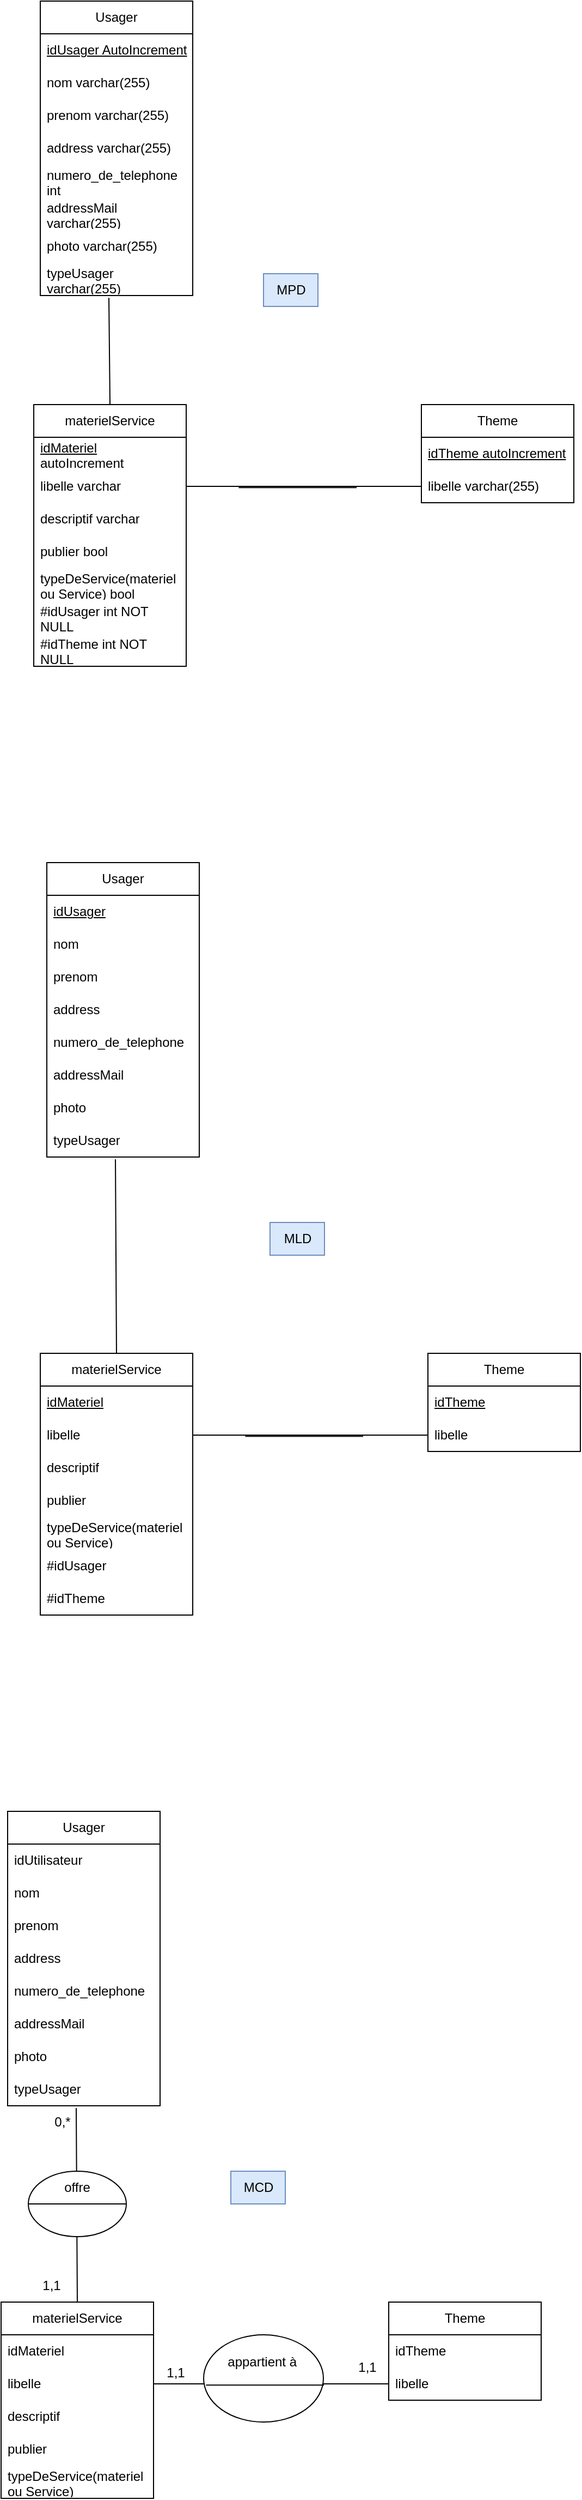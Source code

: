 <mxfile version="23.1.5" type="github">
  <diagram id="C5RBs43oDa-KdzZeNtuy" name="Page-1">
    <mxGraphModel dx="872" dy="473" grid="1" gridSize="10" guides="1" tooltips="1" connect="1" arrows="1" fold="1" page="1" pageScale="1" pageWidth="827" pageHeight="1169" math="0" shadow="0">
      <root>
        <mxCell id="WIyWlLk6GJQsqaUBKTNV-0" />
        <mxCell id="WIyWlLk6GJQsqaUBKTNV-1" parent="WIyWlLk6GJQsqaUBKTNV-0" />
        <mxCell id="BXq9bBCaguw8l1VeSS_p-0" value="Usager" style="swimlane;fontStyle=0;childLayout=stackLayout;horizontal=1;startSize=30;horizontalStack=0;resizeParent=1;resizeParentMax=0;resizeLast=0;collapsible=1;marginBottom=0;whiteSpace=wrap;html=1;" parent="WIyWlLk6GJQsqaUBKTNV-1" vertex="1">
          <mxGeometry x="86" y="2450" width="140" height="270" as="geometry" />
        </mxCell>
        <mxCell id="BXq9bBCaguw8l1VeSS_p-1" value="idUtilisateur" style="text;strokeColor=none;fillColor=none;align=left;verticalAlign=middle;spacingLeft=4;spacingRight=4;overflow=hidden;points=[[0,0.5],[1,0.5]];portConstraint=eastwest;rotatable=0;whiteSpace=wrap;html=1;" parent="BXq9bBCaguw8l1VeSS_p-0" vertex="1">
          <mxGeometry y="30" width="140" height="30" as="geometry" />
        </mxCell>
        <mxCell id="BXq9bBCaguw8l1VeSS_p-2" value="nom" style="text;strokeColor=none;fillColor=none;align=left;verticalAlign=middle;spacingLeft=4;spacingRight=4;overflow=hidden;points=[[0,0.5],[1,0.5]];portConstraint=eastwest;rotatable=0;whiteSpace=wrap;html=1;" parent="BXq9bBCaguw8l1VeSS_p-0" vertex="1">
          <mxGeometry y="60" width="140" height="30" as="geometry" />
        </mxCell>
        <mxCell id="BXq9bBCaguw8l1VeSS_p-3" value="prenom" style="text;strokeColor=none;fillColor=none;align=left;verticalAlign=middle;spacingLeft=4;spacingRight=4;overflow=hidden;points=[[0,0.5],[1,0.5]];portConstraint=eastwest;rotatable=0;whiteSpace=wrap;html=1;" parent="BXq9bBCaguw8l1VeSS_p-0" vertex="1">
          <mxGeometry y="90" width="140" height="30" as="geometry" />
        </mxCell>
        <mxCell id="BXq9bBCaguw8l1VeSS_p-4" value="address&amp;nbsp;" style="text;strokeColor=none;fillColor=none;align=left;verticalAlign=middle;spacingLeft=4;spacingRight=4;overflow=hidden;points=[[0,0.5],[1,0.5]];portConstraint=eastwest;rotatable=0;whiteSpace=wrap;html=1;" parent="BXq9bBCaguw8l1VeSS_p-0" vertex="1">
          <mxGeometry y="120" width="140" height="30" as="geometry" />
        </mxCell>
        <mxCell id="BXq9bBCaguw8l1VeSS_p-5" value="numero_de_telephone" style="text;strokeColor=none;fillColor=none;align=left;verticalAlign=middle;spacingLeft=4;spacingRight=4;overflow=hidden;points=[[0,0.5],[1,0.5]];portConstraint=eastwest;rotatable=0;whiteSpace=wrap;html=1;" parent="BXq9bBCaguw8l1VeSS_p-0" vertex="1">
          <mxGeometry y="150" width="140" height="30" as="geometry" />
        </mxCell>
        <mxCell id="BXq9bBCaguw8l1VeSS_p-6" value="addressMail" style="text;strokeColor=none;fillColor=none;align=left;verticalAlign=middle;spacingLeft=4;spacingRight=4;overflow=hidden;points=[[0,0.5],[1,0.5]];portConstraint=eastwest;rotatable=0;whiteSpace=wrap;html=1;" parent="BXq9bBCaguw8l1VeSS_p-0" vertex="1">
          <mxGeometry y="180" width="140" height="30" as="geometry" />
        </mxCell>
        <mxCell id="BXq9bBCaguw8l1VeSS_p-7" value="photo" style="text;strokeColor=none;fillColor=none;align=left;verticalAlign=middle;spacingLeft=4;spacingRight=4;overflow=hidden;points=[[0,0.5],[1,0.5]];portConstraint=eastwest;rotatable=0;whiteSpace=wrap;html=1;" parent="BXq9bBCaguw8l1VeSS_p-0" vertex="1">
          <mxGeometry y="210" width="140" height="30" as="geometry" />
        </mxCell>
        <mxCell id="BXq9bBCaguw8l1VeSS_p-8" value="typeUsager" style="text;strokeColor=none;fillColor=none;align=left;verticalAlign=middle;spacingLeft=4;spacingRight=4;overflow=hidden;points=[[0,0.5],[1,0.5]];portConstraint=eastwest;rotatable=0;whiteSpace=wrap;html=1;" parent="BXq9bBCaguw8l1VeSS_p-0" vertex="1">
          <mxGeometry y="240" width="140" height="30" as="geometry" />
        </mxCell>
        <mxCell id="BXq9bBCaguw8l1VeSS_p-9" value="Theme" style="swimlane;fontStyle=0;childLayout=stackLayout;horizontal=1;startSize=30;horizontalStack=0;resizeParent=1;resizeParentMax=0;resizeLast=0;collapsible=1;marginBottom=0;whiteSpace=wrap;html=1;" parent="WIyWlLk6GJQsqaUBKTNV-1" vertex="1">
          <mxGeometry x="436" y="2900" width="140" height="90" as="geometry" />
        </mxCell>
        <mxCell id="BXq9bBCaguw8l1VeSS_p-10" value="idTheme" style="text;strokeColor=none;fillColor=none;align=left;verticalAlign=middle;spacingLeft=4;spacingRight=4;overflow=hidden;points=[[0,0.5],[1,0.5]];portConstraint=eastwest;rotatable=0;whiteSpace=wrap;html=1;" parent="BXq9bBCaguw8l1VeSS_p-9" vertex="1">
          <mxGeometry y="30" width="140" height="30" as="geometry" />
        </mxCell>
        <mxCell id="BXq9bBCaguw8l1VeSS_p-11" value="libelle" style="text;strokeColor=none;fillColor=none;align=left;verticalAlign=middle;spacingLeft=4;spacingRight=4;overflow=hidden;points=[[0,0.5],[1,0.5]];portConstraint=eastwest;rotatable=0;whiteSpace=wrap;html=1;" parent="BXq9bBCaguw8l1VeSS_p-9" vertex="1">
          <mxGeometry y="60" width="140" height="30" as="geometry" />
        </mxCell>
        <mxCell id="BXq9bBCaguw8l1VeSS_p-12" value="materielService" style="swimlane;fontStyle=0;childLayout=stackLayout;horizontal=1;startSize=30;horizontalStack=0;resizeParent=1;resizeParentMax=0;resizeLast=0;collapsible=1;marginBottom=0;whiteSpace=wrap;html=1;" parent="WIyWlLk6GJQsqaUBKTNV-1" vertex="1">
          <mxGeometry x="80" y="2900" width="140" height="180" as="geometry" />
        </mxCell>
        <mxCell id="BXq9bBCaguw8l1VeSS_p-13" value="idMateriel" style="text;strokeColor=none;fillColor=none;align=left;verticalAlign=middle;spacingLeft=4;spacingRight=4;overflow=hidden;points=[[0,0.5],[1,0.5]];portConstraint=eastwest;rotatable=0;whiteSpace=wrap;html=1;" parent="BXq9bBCaguw8l1VeSS_p-12" vertex="1">
          <mxGeometry y="30" width="140" height="30" as="geometry" />
        </mxCell>
        <mxCell id="BXq9bBCaguw8l1VeSS_p-14" value="libelle" style="text;strokeColor=none;fillColor=none;align=left;verticalAlign=middle;spacingLeft=4;spacingRight=4;overflow=hidden;points=[[0,0.5],[1,0.5]];portConstraint=eastwest;rotatable=0;whiteSpace=wrap;html=1;" parent="BXq9bBCaguw8l1VeSS_p-12" vertex="1">
          <mxGeometry y="60" width="140" height="30" as="geometry" />
        </mxCell>
        <mxCell id="BXq9bBCaguw8l1VeSS_p-15" value="descriptif" style="text;strokeColor=none;fillColor=none;align=left;verticalAlign=middle;spacingLeft=4;spacingRight=4;overflow=hidden;points=[[0,0.5],[1,0.5]];portConstraint=eastwest;rotatable=0;whiteSpace=wrap;html=1;" parent="BXq9bBCaguw8l1VeSS_p-12" vertex="1">
          <mxGeometry y="90" width="140" height="30" as="geometry" />
        </mxCell>
        <mxCell id="BXq9bBCaguw8l1VeSS_p-16" value="publier" style="text;strokeColor=none;fillColor=none;align=left;verticalAlign=middle;spacingLeft=4;spacingRight=4;overflow=hidden;points=[[0,0.5],[1,0.5]];portConstraint=eastwest;rotatable=0;whiteSpace=wrap;html=1;" parent="BXq9bBCaguw8l1VeSS_p-12" vertex="1">
          <mxGeometry y="120" width="140" height="30" as="geometry" />
        </mxCell>
        <mxCell id="BXq9bBCaguw8l1VeSS_p-17" value="typeDeService(materiel ou Service)" style="text;strokeColor=none;fillColor=none;align=left;verticalAlign=middle;spacingLeft=4;spacingRight=4;overflow=hidden;points=[[0,0.5],[1,0.5]];portConstraint=eastwest;rotatable=0;whiteSpace=wrap;html=1;" parent="BXq9bBCaguw8l1VeSS_p-12" vertex="1">
          <mxGeometry y="150" width="140" height="30" as="geometry" />
        </mxCell>
        <mxCell id="BXq9bBCaguw8l1VeSS_p-18" value="" style="endArrow=none;html=1;rounded=0;entryX=0.45;entryY=1.069;entryDx=0;entryDy=0;entryPerimeter=0;exitX=0.5;exitY=0;exitDx=0;exitDy=0;" parent="WIyWlLk6GJQsqaUBKTNV-1" source="BXq9bBCaguw8l1VeSS_p-12" target="BXq9bBCaguw8l1VeSS_p-8" edge="1">
          <mxGeometry width="50" height="50" relative="1" as="geometry">
            <mxPoint x="306" y="2810" as="sourcePoint" />
            <mxPoint x="356" y="2760" as="targetPoint" />
            <Array as="points" />
          </mxGeometry>
        </mxCell>
        <mxCell id="BXq9bBCaguw8l1VeSS_p-19" value="" style="ellipse;whiteSpace=wrap;html=1;" parent="WIyWlLk6GJQsqaUBKTNV-1" vertex="1">
          <mxGeometry x="105" y="2780" width="90" height="60" as="geometry" />
        </mxCell>
        <mxCell id="BXq9bBCaguw8l1VeSS_p-20" style="edgeStyle=orthogonalEdgeStyle;rounded=0;orthogonalLoop=1;jettySize=auto;html=1;exitX=1;exitY=0.5;exitDx=0;exitDy=0;entryX=0;entryY=0.5;entryDx=0;entryDy=0;endArrow=none;endFill=0;" parent="WIyWlLk6GJQsqaUBKTNV-1" source="BXq9bBCaguw8l1VeSS_p-14" target="BXq9bBCaguw8l1VeSS_p-11" edge="1">
          <mxGeometry relative="1" as="geometry" />
        </mxCell>
        <mxCell id="BXq9bBCaguw8l1VeSS_p-21" value="" style="ellipse;whiteSpace=wrap;html=1;" parent="WIyWlLk6GJQsqaUBKTNV-1" vertex="1">
          <mxGeometry x="266" y="2930" width="110" height="80" as="geometry" />
        </mxCell>
        <mxCell id="BXq9bBCaguw8l1VeSS_p-22" value="0,*" style="text;html=1;align=center;verticalAlign=middle;resizable=0;points=[];autosize=1;strokeColor=none;fillColor=none;" parent="WIyWlLk6GJQsqaUBKTNV-1" vertex="1">
          <mxGeometry x="116" y="2720" width="40" height="30" as="geometry" />
        </mxCell>
        <mxCell id="BXq9bBCaguw8l1VeSS_p-23" value="1,1" style="text;html=1;align=center;verticalAlign=middle;resizable=0;points=[];autosize=1;strokeColor=none;fillColor=none;" parent="WIyWlLk6GJQsqaUBKTNV-1" vertex="1">
          <mxGeometry x="106" y="2870" width="40" height="30" as="geometry" />
        </mxCell>
        <mxCell id="BXq9bBCaguw8l1VeSS_p-24" value="1,1" style="text;html=1;align=center;verticalAlign=middle;resizable=0;points=[];autosize=1;strokeColor=none;fillColor=none;" parent="WIyWlLk6GJQsqaUBKTNV-1" vertex="1">
          <mxGeometry x="220" y="2950" width="40" height="30" as="geometry" />
        </mxCell>
        <mxCell id="BXq9bBCaguw8l1VeSS_p-25" value="1,1" style="text;html=1;align=center;verticalAlign=middle;resizable=0;points=[];autosize=1;strokeColor=none;fillColor=none;" parent="WIyWlLk6GJQsqaUBKTNV-1" vertex="1">
          <mxGeometry x="396" y="2945" width="40" height="30" as="geometry" />
        </mxCell>
        <mxCell id="BXq9bBCaguw8l1VeSS_p-26" value="" style="endArrow=none;html=1;rounded=0;exitX=0;exitY=0.5;exitDx=0;exitDy=0;entryX=1;entryY=0.5;entryDx=0;entryDy=0;" parent="WIyWlLk6GJQsqaUBKTNV-1" source="BXq9bBCaguw8l1VeSS_p-19" target="BXq9bBCaguw8l1VeSS_p-19" edge="1">
          <mxGeometry width="50" height="50" relative="1" as="geometry">
            <mxPoint x="286" y="2720" as="sourcePoint" />
            <mxPoint x="336" y="2670" as="targetPoint" />
            <Array as="points" />
          </mxGeometry>
        </mxCell>
        <mxCell id="BXq9bBCaguw8l1VeSS_p-27" value="" style="endArrow=none;html=1;rounded=0;exitX=0.02;exitY=0.577;exitDx=0;exitDy=0;entryX=1.005;entryY=0.577;entryDx=0;entryDy=0;exitPerimeter=0;entryPerimeter=0;" parent="WIyWlLk6GJQsqaUBKTNV-1" source="BXq9bBCaguw8l1VeSS_p-21" target="BXq9bBCaguw8l1VeSS_p-21" edge="1">
          <mxGeometry width="50" height="50" relative="1" as="geometry">
            <mxPoint x="276" y="2975" as="sourcePoint" />
            <mxPoint x="366" y="2975" as="targetPoint" />
            <Array as="points" />
          </mxGeometry>
        </mxCell>
        <mxCell id="BXq9bBCaguw8l1VeSS_p-28" value="offre" style="text;html=1;align=center;verticalAlign=middle;whiteSpace=wrap;rounded=0;" parent="WIyWlLk6GJQsqaUBKTNV-1" vertex="1">
          <mxGeometry x="120" y="2780" width="60" height="30" as="geometry" />
        </mxCell>
        <mxCell id="BXq9bBCaguw8l1VeSS_p-29" value="appartient à&amp;nbsp;" style="text;html=1;align=center;verticalAlign=middle;resizable=0;points=[];autosize=1;strokeColor=none;fillColor=none;" parent="WIyWlLk6GJQsqaUBKTNV-1" vertex="1">
          <mxGeometry x="276" y="2940" width="90" height="30" as="geometry" />
        </mxCell>
        <mxCell id="BXq9bBCaguw8l1VeSS_p-30" value="MCD" style="text;html=1;align=center;verticalAlign=middle;resizable=0;points=[];autosize=1;strokeColor=#6c8ebf;fillColor=#dae8fc;" parent="WIyWlLk6GJQsqaUBKTNV-1" vertex="1">
          <mxGeometry x="291" y="2780" width="50" height="30" as="geometry" />
        </mxCell>
        <mxCell id="BXq9bBCaguw8l1VeSS_p-31" value="Usager" style="swimlane;fontStyle=0;childLayout=stackLayout;horizontal=1;startSize=30;horizontalStack=0;resizeParent=1;resizeParentMax=0;resizeLast=0;collapsible=1;marginBottom=0;whiteSpace=wrap;html=1;" parent="WIyWlLk6GJQsqaUBKTNV-1" vertex="1">
          <mxGeometry x="122" y="1580" width="140" height="270" as="geometry" />
        </mxCell>
        <mxCell id="BXq9bBCaguw8l1VeSS_p-32" value="&lt;u&gt;idUsager&lt;/u&gt;" style="text;strokeColor=none;fillColor=none;align=left;verticalAlign=middle;spacingLeft=4;spacingRight=4;overflow=hidden;points=[[0,0.5],[1,0.5]];portConstraint=eastwest;rotatable=0;whiteSpace=wrap;html=1;" parent="BXq9bBCaguw8l1VeSS_p-31" vertex="1">
          <mxGeometry y="30" width="140" height="30" as="geometry" />
        </mxCell>
        <mxCell id="BXq9bBCaguw8l1VeSS_p-33" value="nom" style="text;strokeColor=none;fillColor=none;align=left;verticalAlign=middle;spacingLeft=4;spacingRight=4;overflow=hidden;points=[[0,0.5],[1,0.5]];portConstraint=eastwest;rotatable=0;whiteSpace=wrap;html=1;" parent="BXq9bBCaguw8l1VeSS_p-31" vertex="1">
          <mxGeometry y="60" width="140" height="30" as="geometry" />
        </mxCell>
        <mxCell id="BXq9bBCaguw8l1VeSS_p-34" value="prenom" style="text;strokeColor=none;fillColor=none;align=left;verticalAlign=middle;spacingLeft=4;spacingRight=4;overflow=hidden;points=[[0,0.5],[1,0.5]];portConstraint=eastwest;rotatable=0;whiteSpace=wrap;html=1;" parent="BXq9bBCaguw8l1VeSS_p-31" vertex="1">
          <mxGeometry y="90" width="140" height="30" as="geometry" />
        </mxCell>
        <mxCell id="BXq9bBCaguw8l1VeSS_p-35" value="address&amp;nbsp;" style="text;strokeColor=none;fillColor=none;align=left;verticalAlign=middle;spacingLeft=4;spacingRight=4;overflow=hidden;points=[[0,0.5],[1,0.5]];portConstraint=eastwest;rotatable=0;whiteSpace=wrap;html=1;" parent="BXq9bBCaguw8l1VeSS_p-31" vertex="1">
          <mxGeometry y="120" width="140" height="30" as="geometry" />
        </mxCell>
        <mxCell id="BXq9bBCaguw8l1VeSS_p-36" value="numero_de_telephone" style="text;strokeColor=none;fillColor=none;align=left;verticalAlign=middle;spacingLeft=4;spacingRight=4;overflow=hidden;points=[[0,0.5],[1,0.5]];portConstraint=eastwest;rotatable=0;whiteSpace=wrap;html=1;" parent="BXq9bBCaguw8l1VeSS_p-31" vertex="1">
          <mxGeometry y="150" width="140" height="30" as="geometry" />
        </mxCell>
        <mxCell id="BXq9bBCaguw8l1VeSS_p-37" value="addressMail" style="text;strokeColor=none;fillColor=none;align=left;verticalAlign=middle;spacingLeft=4;spacingRight=4;overflow=hidden;points=[[0,0.5],[1,0.5]];portConstraint=eastwest;rotatable=0;whiteSpace=wrap;html=1;" parent="BXq9bBCaguw8l1VeSS_p-31" vertex="1">
          <mxGeometry y="180" width="140" height="30" as="geometry" />
        </mxCell>
        <mxCell id="BXq9bBCaguw8l1VeSS_p-38" value="photo" style="text;strokeColor=none;fillColor=none;align=left;verticalAlign=middle;spacingLeft=4;spacingRight=4;overflow=hidden;points=[[0,0.5],[1,0.5]];portConstraint=eastwest;rotatable=0;whiteSpace=wrap;html=1;" parent="BXq9bBCaguw8l1VeSS_p-31" vertex="1">
          <mxGeometry y="210" width="140" height="30" as="geometry" />
        </mxCell>
        <mxCell id="BXq9bBCaguw8l1VeSS_p-39" value="typeUsager" style="text;strokeColor=none;fillColor=none;align=left;verticalAlign=middle;spacingLeft=4;spacingRight=4;overflow=hidden;points=[[0,0.5],[1,0.5]];portConstraint=eastwest;rotatable=0;whiteSpace=wrap;html=1;" parent="BXq9bBCaguw8l1VeSS_p-31" vertex="1">
          <mxGeometry y="240" width="140" height="30" as="geometry" />
        </mxCell>
        <mxCell id="BXq9bBCaguw8l1VeSS_p-40" value="Theme" style="swimlane;fontStyle=0;childLayout=stackLayout;horizontal=1;startSize=30;horizontalStack=0;resizeParent=1;resizeParentMax=0;resizeLast=0;collapsible=1;marginBottom=0;whiteSpace=wrap;html=1;" parent="WIyWlLk6GJQsqaUBKTNV-1" vertex="1">
          <mxGeometry x="472" y="2030" width="140" height="90" as="geometry" />
        </mxCell>
        <mxCell id="BXq9bBCaguw8l1VeSS_p-41" value="&lt;u&gt;idTheme&lt;/u&gt;" style="text;strokeColor=none;fillColor=none;align=left;verticalAlign=middle;spacingLeft=4;spacingRight=4;overflow=hidden;points=[[0,0.5],[1,0.5]];portConstraint=eastwest;rotatable=0;whiteSpace=wrap;html=1;" parent="BXq9bBCaguw8l1VeSS_p-40" vertex="1">
          <mxGeometry y="30" width="140" height="30" as="geometry" />
        </mxCell>
        <mxCell id="BXq9bBCaguw8l1VeSS_p-42" value="libelle" style="text;strokeColor=none;fillColor=none;align=left;verticalAlign=middle;spacingLeft=4;spacingRight=4;overflow=hidden;points=[[0,0.5],[1,0.5]];portConstraint=eastwest;rotatable=0;whiteSpace=wrap;html=1;" parent="BXq9bBCaguw8l1VeSS_p-40" vertex="1">
          <mxGeometry y="60" width="140" height="30" as="geometry" />
        </mxCell>
        <mxCell id="BXq9bBCaguw8l1VeSS_p-43" value="materielService" style="swimlane;fontStyle=0;childLayout=stackLayout;horizontal=1;startSize=30;horizontalStack=0;resizeParent=1;resizeParentMax=0;resizeLast=0;collapsible=1;marginBottom=0;whiteSpace=wrap;html=1;" parent="WIyWlLk6GJQsqaUBKTNV-1" vertex="1">
          <mxGeometry x="116" y="2030" width="140" height="240" as="geometry" />
        </mxCell>
        <mxCell id="BXq9bBCaguw8l1VeSS_p-44" value="&lt;u&gt;idMateriel&lt;/u&gt;" style="text;strokeColor=none;fillColor=none;align=left;verticalAlign=middle;spacingLeft=4;spacingRight=4;overflow=hidden;points=[[0,0.5],[1,0.5]];portConstraint=eastwest;rotatable=0;whiteSpace=wrap;html=1;" parent="BXq9bBCaguw8l1VeSS_p-43" vertex="1">
          <mxGeometry y="30" width="140" height="30" as="geometry" />
        </mxCell>
        <mxCell id="BXq9bBCaguw8l1VeSS_p-45" value="libelle" style="text;strokeColor=none;fillColor=none;align=left;verticalAlign=middle;spacingLeft=4;spacingRight=4;overflow=hidden;points=[[0,0.5],[1,0.5]];portConstraint=eastwest;rotatable=0;whiteSpace=wrap;html=1;" parent="BXq9bBCaguw8l1VeSS_p-43" vertex="1">
          <mxGeometry y="60" width="140" height="30" as="geometry" />
        </mxCell>
        <mxCell id="BXq9bBCaguw8l1VeSS_p-46" value="descriptif" style="text;strokeColor=none;fillColor=none;align=left;verticalAlign=middle;spacingLeft=4;spacingRight=4;overflow=hidden;points=[[0,0.5],[1,0.5]];portConstraint=eastwest;rotatable=0;whiteSpace=wrap;html=1;" parent="BXq9bBCaguw8l1VeSS_p-43" vertex="1">
          <mxGeometry y="90" width="140" height="30" as="geometry" />
        </mxCell>
        <mxCell id="BXq9bBCaguw8l1VeSS_p-47" value="publier" style="text;strokeColor=none;fillColor=none;align=left;verticalAlign=middle;spacingLeft=4;spacingRight=4;overflow=hidden;points=[[0,0.5],[1,0.5]];portConstraint=eastwest;rotatable=0;whiteSpace=wrap;html=1;" parent="BXq9bBCaguw8l1VeSS_p-43" vertex="1">
          <mxGeometry y="120" width="140" height="30" as="geometry" />
        </mxCell>
        <mxCell id="BXq9bBCaguw8l1VeSS_p-48" value="typeDeService(materiel ou Service)" style="text;strokeColor=none;fillColor=none;align=left;verticalAlign=middle;spacingLeft=4;spacingRight=4;overflow=hidden;points=[[0,0.5],[1,0.5]];portConstraint=eastwest;rotatable=0;whiteSpace=wrap;html=1;" parent="BXq9bBCaguw8l1VeSS_p-43" vertex="1">
          <mxGeometry y="150" width="140" height="30" as="geometry" />
        </mxCell>
        <mxCell id="BXq9bBCaguw8l1VeSS_p-49" value="#idUsager" style="text;strokeColor=none;fillColor=none;align=left;verticalAlign=middle;spacingLeft=4;spacingRight=4;overflow=hidden;points=[[0,0.5],[1,0.5]];portConstraint=eastwest;rotatable=0;whiteSpace=wrap;html=1;" parent="BXq9bBCaguw8l1VeSS_p-43" vertex="1">
          <mxGeometry y="180" width="140" height="30" as="geometry" />
        </mxCell>
        <mxCell id="BXq9bBCaguw8l1VeSS_p-50" value="#idTheme" style="text;strokeColor=none;fillColor=none;align=left;verticalAlign=middle;spacingLeft=4;spacingRight=4;overflow=hidden;points=[[0,0.5],[1,0.5]];portConstraint=eastwest;rotatable=0;whiteSpace=wrap;html=1;" parent="BXq9bBCaguw8l1VeSS_p-43" vertex="1">
          <mxGeometry y="210" width="140" height="30" as="geometry" />
        </mxCell>
        <mxCell id="BXq9bBCaguw8l1VeSS_p-51" value="" style="endArrow=none;html=1;rounded=0;entryX=0.45;entryY=1.069;entryDx=0;entryDy=0;entryPerimeter=0;exitX=0.5;exitY=0;exitDx=0;exitDy=0;" parent="WIyWlLk6GJQsqaUBKTNV-1" source="BXq9bBCaguw8l1VeSS_p-43" target="BXq9bBCaguw8l1VeSS_p-39" edge="1">
          <mxGeometry width="50" height="50" relative="1" as="geometry">
            <mxPoint x="342" y="1940" as="sourcePoint" />
            <mxPoint x="392" y="1890" as="targetPoint" />
            <Array as="points" />
          </mxGeometry>
        </mxCell>
        <mxCell id="BXq9bBCaguw8l1VeSS_p-52" style="edgeStyle=orthogonalEdgeStyle;rounded=0;orthogonalLoop=1;jettySize=auto;html=1;exitX=1;exitY=0.5;exitDx=0;exitDy=0;entryX=0;entryY=0.5;entryDx=0;entryDy=0;endArrow=none;endFill=0;" parent="WIyWlLk6GJQsqaUBKTNV-1" source="BXq9bBCaguw8l1VeSS_p-45" target="BXq9bBCaguw8l1VeSS_p-42" edge="1">
          <mxGeometry relative="1" as="geometry" />
        </mxCell>
        <mxCell id="BXq9bBCaguw8l1VeSS_p-53" value="" style="endArrow=none;html=1;rounded=0;exitX=0.02;exitY=0.577;exitDx=0;exitDy=0;entryX=1.005;entryY=0.577;entryDx=0;entryDy=0;exitPerimeter=0;entryPerimeter=0;" parent="WIyWlLk6GJQsqaUBKTNV-1" edge="1">
          <mxGeometry width="50" height="50" relative="1" as="geometry">
            <mxPoint x="304.2" y="2106.16" as="sourcePoint" />
            <mxPoint x="412.55" y="2106.16" as="targetPoint" />
            <Array as="points" />
          </mxGeometry>
        </mxCell>
        <mxCell id="BXq9bBCaguw8l1VeSS_p-54" value="MLD" style="text;html=1;align=center;verticalAlign=middle;resizable=0;points=[];autosize=1;strokeColor=#6c8ebf;fillColor=#dae8fc;" parent="WIyWlLk6GJQsqaUBKTNV-1" vertex="1">
          <mxGeometry x="327" y="1910" width="50" height="30" as="geometry" />
        </mxCell>
        <mxCell id="BXq9bBCaguw8l1VeSS_p-55" value="Usager" style="swimlane;fontStyle=0;childLayout=stackLayout;horizontal=1;startSize=30;horizontalStack=0;resizeParent=1;resizeParentMax=0;resizeLast=0;collapsible=1;marginBottom=0;whiteSpace=wrap;html=1;" parent="WIyWlLk6GJQsqaUBKTNV-1" vertex="1">
          <mxGeometry x="116" y="790" width="140" height="270" as="geometry" />
        </mxCell>
        <mxCell id="BXq9bBCaguw8l1VeSS_p-56" value="&lt;u&gt;idUsager AutoIncrement&lt;/u&gt;" style="text;strokeColor=none;fillColor=none;align=left;verticalAlign=middle;spacingLeft=4;spacingRight=4;overflow=hidden;points=[[0,0.5],[1,0.5]];portConstraint=eastwest;rotatable=0;whiteSpace=wrap;html=1;" parent="BXq9bBCaguw8l1VeSS_p-55" vertex="1">
          <mxGeometry y="30" width="140" height="30" as="geometry" />
        </mxCell>
        <mxCell id="BXq9bBCaguw8l1VeSS_p-57" value="nom varchar(255)" style="text;strokeColor=none;fillColor=none;align=left;verticalAlign=middle;spacingLeft=4;spacingRight=4;overflow=hidden;points=[[0,0.5],[1,0.5]];portConstraint=eastwest;rotatable=0;whiteSpace=wrap;html=1;" parent="BXq9bBCaguw8l1VeSS_p-55" vertex="1">
          <mxGeometry y="60" width="140" height="30" as="geometry" />
        </mxCell>
        <mxCell id="BXq9bBCaguw8l1VeSS_p-58" value="prenom varchar(255)" style="text;strokeColor=none;fillColor=none;align=left;verticalAlign=middle;spacingLeft=4;spacingRight=4;overflow=hidden;points=[[0,0.5],[1,0.5]];portConstraint=eastwest;rotatable=0;whiteSpace=wrap;html=1;" parent="BXq9bBCaguw8l1VeSS_p-55" vertex="1">
          <mxGeometry y="90" width="140" height="30" as="geometry" />
        </mxCell>
        <mxCell id="BXq9bBCaguw8l1VeSS_p-59" value="address varchar(255)" style="text;strokeColor=none;fillColor=none;align=left;verticalAlign=middle;spacingLeft=4;spacingRight=4;overflow=hidden;points=[[0,0.5],[1,0.5]];portConstraint=eastwest;rotatable=0;whiteSpace=wrap;html=1;" parent="BXq9bBCaguw8l1VeSS_p-55" vertex="1">
          <mxGeometry y="120" width="140" height="30" as="geometry" />
        </mxCell>
        <mxCell id="BXq9bBCaguw8l1VeSS_p-60" value="numero_de_telephone int" style="text;strokeColor=none;fillColor=none;align=left;verticalAlign=middle;spacingLeft=4;spacingRight=4;overflow=hidden;points=[[0,0.5],[1,0.5]];portConstraint=eastwest;rotatable=0;whiteSpace=wrap;html=1;" parent="BXq9bBCaguw8l1VeSS_p-55" vertex="1">
          <mxGeometry y="150" width="140" height="30" as="geometry" />
        </mxCell>
        <mxCell id="BXq9bBCaguw8l1VeSS_p-61" value="addressMail varchar(255)" style="text;strokeColor=none;fillColor=none;align=left;verticalAlign=middle;spacingLeft=4;spacingRight=4;overflow=hidden;points=[[0,0.5],[1,0.5]];portConstraint=eastwest;rotatable=0;whiteSpace=wrap;html=1;" parent="BXq9bBCaguw8l1VeSS_p-55" vertex="1">
          <mxGeometry y="180" width="140" height="30" as="geometry" />
        </mxCell>
        <mxCell id="BXq9bBCaguw8l1VeSS_p-62" value="photo varchar(255)" style="text;strokeColor=none;fillColor=none;align=left;verticalAlign=middle;spacingLeft=4;spacingRight=4;overflow=hidden;points=[[0,0.5],[1,0.5]];portConstraint=eastwest;rotatable=0;whiteSpace=wrap;html=1;" parent="BXq9bBCaguw8l1VeSS_p-55" vertex="1">
          <mxGeometry y="210" width="140" height="30" as="geometry" />
        </mxCell>
        <mxCell id="BXq9bBCaguw8l1VeSS_p-63" value="typeUsager varchar(255)" style="text;strokeColor=none;fillColor=none;align=left;verticalAlign=middle;spacingLeft=4;spacingRight=4;overflow=hidden;points=[[0,0.5],[1,0.5]];portConstraint=eastwest;rotatable=0;whiteSpace=wrap;html=1;" parent="BXq9bBCaguw8l1VeSS_p-55" vertex="1">
          <mxGeometry y="240" width="140" height="30" as="geometry" />
        </mxCell>
        <mxCell id="BXq9bBCaguw8l1VeSS_p-64" value="Theme" style="swimlane;fontStyle=0;childLayout=stackLayout;horizontal=1;startSize=30;horizontalStack=0;resizeParent=1;resizeParentMax=0;resizeLast=0;collapsible=1;marginBottom=0;whiteSpace=wrap;html=1;" parent="WIyWlLk6GJQsqaUBKTNV-1" vertex="1">
          <mxGeometry x="466" y="1160" width="140" height="90" as="geometry" />
        </mxCell>
        <mxCell id="BXq9bBCaguw8l1VeSS_p-65" value="&lt;u&gt;idTheme autoIncrement&lt;/u&gt;" style="text;strokeColor=none;fillColor=none;align=left;verticalAlign=middle;spacingLeft=4;spacingRight=4;overflow=hidden;points=[[0,0.5],[1,0.5]];portConstraint=eastwest;rotatable=0;whiteSpace=wrap;html=1;" parent="BXq9bBCaguw8l1VeSS_p-64" vertex="1">
          <mxGeometry y="30" width="140" height="30" as="geometry" />
        </mxCell>
        <mxCell id="BXq9bBCaguw8l1VeSS_p-66" value="libelle varchar(255)" style="text;strokeColor=none;fillColor=none;align=left;verticalAlign=middle;spacingLeft=4;spacingRight=4;overflow=hidden;points=[[0,0.5],[1,0.5]];portConstraint=eastwest;rotatable=0;whiteSpace=wrap;html=1;" parent="BXq9bBCaguw8l1VeSS_p-64" vertex="1">
          <mxGeometry y="60" width="140" height="30" as="geometry" />
        </mxCell>
        <mxCell id="BXq9bBCaguw8l1VeSS_p-67" value="materielService" style="swimlane;fontStyle=0;childLayout=stackLayout;horizontal=1;startSize=30;horizontalStack=0;resizeParent=1;resizeParentMax=0;resizeLast=0;collapsible=1;marginBottom=0;whiteSpace=wrap;html=1;" parent="WIyWlLk6GJQsqaUBKTNV-1" vertex="1">
          <mxGeometry x="110" y="1160" width="140" height="240" as="geometry" />
        </mxCell>
        <mxCell id="BXq9bBCaguw8l1VeSS_p-68" value="&lt;u&gt;idMateriel autoIncrement&lt;/u&gt;" style="text;strokeColor=none;fillColor=none;align=left;verticalAlign=middle;spacingLeft=4;spacingRight=4;overflow=hidden;points=[[0,0.5],[1,0.5]];portConstraint=eastwest;rotatable=0;whiteSpace=wrap;html=1;" parent="BXq9bBCaguw8l1VeSS_p-67" vertex="1">
          <mxGeometry y="30" width="140" height="30" as="geometry" />
        </mxCell>
        <mxCell id="BXq9bBCaguw8l1VeSS_p-69" value="libelle varchar" style="text;strokeColor=none;fillColor=none;align=left;verticalAlign=middle;spacingLeft=4;spacingRight=4;overflow=hidden;points=[[0,0.5],[1,0.5]];portConstraint=eastwest;rotatable=0;whiteSpace=wrap;html=1;" parent="BXq9bBCaguw8l1VeSS_p-67" vertex="1">
          <mxGeometry y="60" width="140" height="30" as="geometry" />
        </mxCell>
        <mxCell id="BXq9bBCaguw8l1VeSS_p-70" value="descriptif varchar" style="text;strokeColor=none;fillColor=none;align=left;verticalAlign=middle;spacingLeft=4;spacingRight=4;overflow=hidden;points=[[0,0.5],[1,0.5]];portConstraint=eastwest;rotatable=0;whiteSpace=wrap;html=1;" parent="BXq9bBCaguw8l1VeSS_p-67" vertex="1">
          <mxGeometry y="90" width="140" height="30" as="geometry" />
        </mxCell>
        <mxCell id="BXq9bBCaguw8l1VeSS_p-71" value="publier bool" style="text;strokeColor=none;fillColor=none;align=left;verticalAlign=middle;spacingLeft=4;spacingRight=4;overflow=hidden;points=[[0,0.5],[1,0.5]];portConstraint=eastwest;rotatable=0;whiteSpace=wrap;html=1;" parent="BXq9bBCaguw8l1VeSS_p-67" vertex="1">
          <mxGeometry y="120" width="140" height="30" as="geometry" />
        </mxCell>
        <mxCell id="BXq9bBCaguw8l1VeSS_p-72" value="typeDeService(materiel ou Service) bool" style="text;strokeColor=none;fillColor=none;align=left;verticalAlign=middle;spacingLeft=4;spacingRight=4;overflow=hidden;points=[[0,0.5],[1,0.5]];portConstraint=eastwest;rotatable=0;whiteSpace=wrap;html=1;" parent="BXq9bBCaguw8l1VeSS_p-67" vertex="1">
          <mxGeometry y="150" width="140" height="30" as="geometry" />
        </mxCell>
        <mxCell id="BXq9bBCaguw8l1VeSS_p-73" value="#idUsager int NOT NULL" style="text;strokeColor=none;fillColor=none;align=left;verticalAlign=middle;spacingLeft=4;spacingRight=4;overflow=hidden;points=[[0,0.5],[1,0.5]];portConstraint=eastwest;rotatable=0;whiteSpace=wrap;html=1;" parent="BXq9bBCaguw8l1VeSS_p-67" vertex="1">
          <mxGeometry y="180" width="140" height="30" as="geometry" />
        </mxCell>
        <mxCell id="BXq9bBCaguw8l1VeSS_p-74" value="#idTheme int NOT NULL" style="text;strokeColor=none;fillColor=none;align=left;verticalAlign=middle;spacingLeft=4;spacingRight=4;overflow=hidden;points=[[0,0.5],[1,0.5]];portConstraint=eastwest;rotatable=0;whiteSpace=wrap;html=1;" parent="BXq9bBCaguw8l1VeSS_p-67" vertex="1">
          <mxGeometry y="210" width="140" height="30" as="geometry" />
        </mxCell>
        <mxCell id="BXq9bBCaguw8l1VeSS_p-75" value="" style="endArrow=none;html=1;rounded=0;entryX=0.45;entryY=1.069;entryDx=0;entryDy=0;entryPerimeter=0;exitX=0.5;exitY=0;exitDx=0;exitDy=0;" parent="WIyWlLk6GJQsqaUBKTNV-1" source="BXq9bBCaguw8l1VeSS_p-67" target="BXq9bBCaguw8l1VeSS_p-63" edge="1">
          <mxGeometry width="50" height="50" relative="1" as="geometry">
            <mxPoint x="336" y="1070" as="sourcePoint" />
            <mxPoint x="386" y="1020" as="targetPoint" />
            <Array as="points" />
          </mxGeometry>
        </mxCell>
        <mxCell id="BXq9bBCaguw8l1VeSS_p-76" style="edgeStyle=orthogonalEdgeStyle;rounded=0;orthogonalLoop=1;jettySize=auto;html=1;exitX=1;exitY=0.5;exitDx=0;exitDy=0;entryX=0;entryY=0.5;entryDx=0;entryDy=0;endArrow=none;endFill=0;" parent="WIyWlLk6GJQsqaUBKTNV-1" source="BXq9bBCaguw8l1VeSS_p-69" target="BXq9bBCaguw8l1VeSS_p-66" edge="1">
          <mxGeometry relative="1" as="geometry" />
        </mxCell>
        <mxCell id="BXq9bBCaguw8l1VeSS_p-77" value="" style="endArrow=none;html=1;rounded=0;exitX=0.02;exitY=0.577;exitDx=0;exitDy=0;entryX=1.005;entryY=0.577;entryDx=0;entryDy=0;exitPerimeter=0;entryPerimeter=0;" parent="WIyWlLk6GJQsqaUBKTNV-1" edge="1">
          <mxGeometry width="50" height="50" relative="1" as="geometry">
            <mxPoint x="298.2" y="1236.16" as="sourcePoint" />
            <mxPoint x="406.55" y="1236.16" as="targetPoint" />
            <Array as="points" />
          </mxGeometry>
        </mxCell>
        <mxCell id="BXq9bBCaguw8l1VeSS_p-78" value="MPD" style="text;html=1;align=center;verticalAlign=middle;resizable=0;points=[];autosize=1;strokeColor=#6c8ebf;fillColor=#dae8fc;" parent="WIyWlLk6GJQsqaUBKTNV-1" vertex="1">
          <mxGeometry x="321" y="1040" width="50" height="30" as="geometry" />
        </mxCell>
      </root>
    </mxGraphModel>
  </diagram>
</mxfile>

